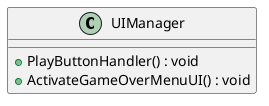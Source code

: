 @startuml
class UIManager {
    + PlayButtonHandler() : void
    + ActivateGameOverMenuUI() : void
}
' MonoBehaviour <|-- UIManager
@enduml
